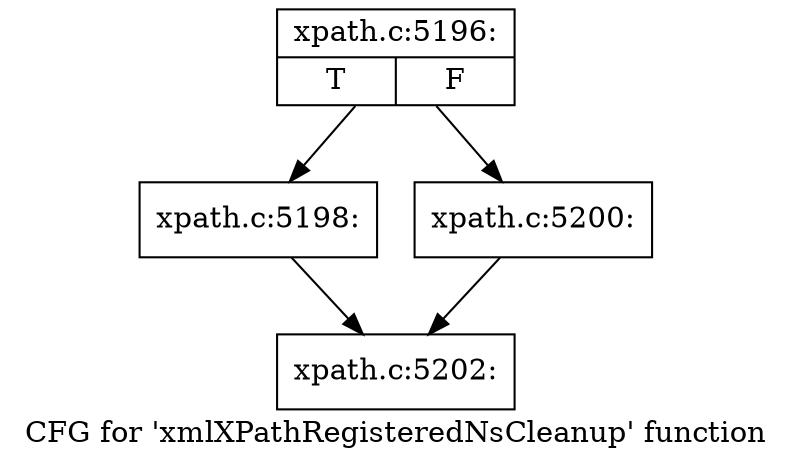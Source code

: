 digraph "CFG for 'xmlXPathRegisteredNsCleanup' function" {
	label="CFG for 'xmlXPathRegisteredNsCleanup' function";

	Node0x489dd40 [shape=record,label="{xpath.c:5196:|{<s0>T|<s1>F}}"];
	Node0x489dd40 -> Node0x489df10;
	Node0x489dd40 -> Node0x489dca0;
	Node0x489df10 [shape=record,label="{xpath.c:5198:}"];
	Node0x489df10 -> Node0x4891910;
	Node0x489dca0 [shape=record,label="{xpath.c:5200:}"];
	Node0x489dca0 -> Node0x4891910;
	Node0x4891910 [shape=record,label="{xpath.c:5202:}"];
}
